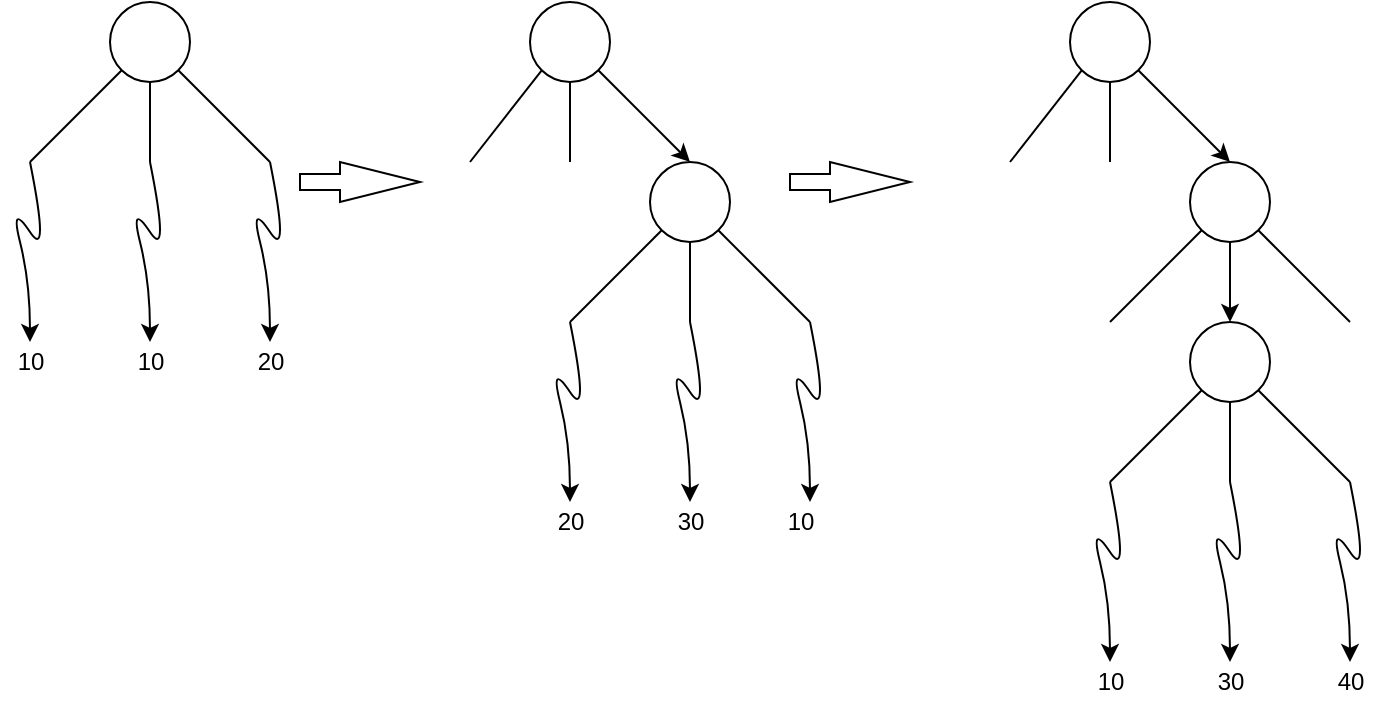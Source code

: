 <mxfile version="14.6.13" type="device"><diagram id="ohp5AnPO2nllxXxqhBKD" name="Page-1"><mxGraphModel dx="1535" dy="788" grid="1" gridSize="10" guides="1" tooltips="1" connect="1" arrows="1" fold="1" page="1" pageScale="1" pageWidth="850" pageHeight="1100" math="0" shadow="0"><root><mxCell id="0"/><mxCell id="1" parent="0"/><mxCell id="QFV5Q9QzBzrUZVWHFWwD-1" value="" style="ellipse;whiteSpace=wrap;html=1;aspect=fixed;" vertex="1" parent="1"><mxGeometry x="120" y="80" width="40" height="40" as="geometry"/></mxCell><mxCell id="QFV5Q9QzBzrUZVWHFWwD-2" value="" style="endArrow=none;html=1;entryX=0;entryY=1;entryDx=0;entryDy=0;" edge="1" parent="1" target="QFV5Q9QzBzrUZVWHFWwD-1"><mxGeometry width="50" height="50" relative="1" as="geometry"><mxPoint x="80" y="160" as="sourcePoint"/><mxPoint x="550" y="310" as="targetPoint"/></mxGeometry></mxCell><mxCell id="QFV5Q9QzBzrUZVWHFWwD-3" value="" style="endArrow=none;html=1;entryX=0.5;entryY=1;entryDx=0;entryDy=0;" edge="1" parent="1" target="QFV5Q9QzBzrUZVWHFWwD-1"><mxGeometry width="50" height="50" relative="1" as="geometry"><mxPoint x="140" y="160" as="sourcePoint"/><mxPoint x="550" y="310" as="targetPoint"/></mxGeometry></mxCell><mxCell id="QFV5Q9QzBzrUZVWHFWwD-4" value="" style="endArrow=none;html=1;entryX=1;entryY=1;entryDx=0;entryDy=0;" edge="1" parent="1" target="QFV5Q9QzBzrUZVWHFWwD-1"><mxGeometry width="50" height="50" relative="1" as="geometry"><mxPoint x="200" y="160" as="sourcePoint"/><mxPoint x="550" y="310" as="targetPoint"/></mxGeometry></mxCell><mxCell id="QFV5Q9QzBzrUZVWHFWwD-5" value="" style="curved=1;endArrow=classic;html=1;" edge="1" parent="1"><mxGeometry width="50" height="50" relative="1" as="geometry"><mxPoint x="80" y="160" as="sourcePoint"/><mxPoint x="80" y="250" as="targetPoint"/><Array as="points"><mxPoint x="90" y="210"/><mxPoint x="70" y="180"/><mxPoint x="80" y="220"/></Array></mxGeometry></mxCell><mxCell id="QFV5Q9QzBzrUZVWHFWwD-6" value="" style="curved=1;endArrow=classic;html=1;" edge="1" parent="1"><mxGeometry width="50" height="50" relative="1" as="geometry"><mxPoint x="140" y="160" as="sourcePoint"/><mxPoint x="140" y="250" as="targetPoint"/><Array as="points"><mxPoint x="150" y="210"/><mxPoint x="130" y="180"/><mxPoint x="140" y="220"/></Array></mxGeometry></mxCell><mxCell id="QFV5Q9QzBzrUZVWHFWwD-7" value="" style="curved=1;endArrow=classic;html=1;" edge="1" parent="1"><mxGeometry width="50" height="50" relative="1" as="geometry"><mxPoint x="200" y="160" as="sourcePoint"/><mxPoint x="200" y="250" as="targetPoint"/><Array as="points"><mxPoint x="210" y="210"/><mxPoint x="190" y="180"/><mxPoint x="200" y="220"/></Array></mxGeometry></mxCell><mxCell id="QFV5Q9QzBzrUZVWHFWwD-8" value="10" style="text;html=1;align=center;verticalAlign=middle;resizable=0;points=[];autosize=1;strokeColor=none;" vertex="1" parent="1"><mxGeometry x="65" y="250" width="30" height="20" as="geometry"/></mxCell><mxCell id="QFV5Q9QzBzrUZVWHFWwD-9" value="10" style="text;html=1;align=center;verticalAlign=middle;resizable=0;points=[];autosize=1;strokeColor=none;" vertex="1" parent="1"><mxGeometry x="125" y="250" width="30" height="20" as="geometry"/></mxCell><mxCell id="QFV5Q9QzBzrUZVWHFWwD-10" value="20" style="text;html=1;align=center;verticalAlign=middle;resizable=0;points=[];autosize=1;strokeColor=none;" vertex="1" parent="1"><mxGeometry x="185" y="250" width="30" height="20" as="geometry"/></mxCell><mxCell id="QFV5Q9QzBzrUZVWHFWwD-12" value="" style="ellipse;whiteSpace=wrap;html=1;aspect=fixed;" vertex="1" parent="1"><mxGeometry x="330" y="80" width="40" height="40" as="geometry"/></mxCell><mxCell id="QFV5Q9QzBzrUZVWHFWwD-13" value="" style="endArrow=none;html=1;entryX=0;entryY=1;entryDx=0;entryDy=0;" edge="1" parent="1" target="QFV5Q9QzBzrUZVWHFWwD-12"><mxGeometry width="50" height="50" relative="1" as="geometry"><mxPoint x="300" y="160" as="sourcePoint"/><mxPoint x="740" y="310" as="targetPoint"/></mxGeometry></mxCell><mxCell id="QFV5Q9QzBzrUZVWHFWwD-14" value="" style="endArrow=none;html=1;entryX=0.5;entryY=1;entryDx=0;entryDy=0;" edge="1" parent="1" target="QFV5Q9QzBzrUZVWHFWwD-12"><mxGeometry width="50" height="50" relative="1" as="geometry"><mxPoint x="350" y="160" as="sourcePoint"/><mxPoint x="760" y="310" as="targetPoint"/></mxGeometry></mxCell><mxCell id="QFV5Q9QzBzrUZVWHFWwD-16" value="" style="endArrow=classic;html=1;exitX=1;exitY=1;exitDx=0;exitDy=0;" edge="1" parent="1" source="QFV5Q9QzBzrUZVWHFWwD-12"><mxGeometry width="50" height="50" relative="1" as="geometry"><mxPoint x="470" y="290" as="sourcePoint"/><mxPoint x="410" y="160" as="targetPoint"/></mxGeometry></mxCell><mxCell id="QFV5Q9QzBzrUZVWHFWwD-21" value="" style="ellipse;whiteSpace=wrap;html=1;aspect=fixed;" vertex="1" parent="1"><mxGeometry x="390" y="160" width="40" height="40" as="geometry"/></mxCell><mxCell id="QFV5Q9QzBzrUZVWHFWwD-22" value="" style="endArrow=none;html=1;entryX=0;entryY=1;entryDx=0;entryDy=0;" edge="1" parent="1" target="QFV5Q9QzBzrUZVWHFWwD-21"><mxGeometry width="50" height="50" relative="1" as="geometry"><mxPoint x="350" y="240" as="sourcePoint"/><mxPoint x="820" y="390" as="targetPoint"/></mxGeometry></mxCell><mxCell id="QFV5Q9QzBzrUZVWHFWwD-23" value="" style="endArrow=none;html=1;entryX=0.5;entryY=1;entryDx=0;entryDy=0;" edge="1" parent="1" target="QFV5Q9QzBzrUZVWHFWwD-21"><mxGeometry width="50" height="50" relative="1" as="geometry"><mxPoint x="410" y="240" as="sourcePoint"/><mxPoint x="820" y="390" as="targetPoint"/></mxGeometry></mxCell><mxCell id="QFV5Q9QzBzrUZVWHFWwD-24" value="" style="endArrow=none;html=1;entryX=1;entryY=1;entryDx=0;entryDy=0;" edge="1" parent="1" target="QFV5Q9QzBzrUZVWHFWwD-21"><mxGeometry width="50" height="50" relative="1" as="geometry"><mxPoint x="470" y="240" as="sourcePoint"/><mxPoint x="820" y="390" as="targetPoint"/></mxGeometry></mxCell><mxCell id="QFV5Q9QzBzrUZVWHFWwD-25" value="" style="curved=1;endArrow=classic;html=1;" edge="1" parent="1"><mxGeometry width="50" height="50" relative="1" as="geometry"><mxPoint x="350" y="240" as="sourcePoint"/><mxPoint x="350" y="330" as="targetPoint"/><Array as="points"><mxPoint x="360" y="290"/><mxPoint x="340" y="260"/><mxPoint x="350" y="300"/></Array></mxGeometry></mxCell><mxCell id="QFV5Q9QzBzrUZVWHFWwD-26" value="" style="curved=1;endArrow=classic;html=1;" edge="1" parent="1"><mxGeometry width="50" height="50" relative="1" as="geometry"><mxPoint x="410" y="240" as="sourcePoint"/><mxPoint x="410" y="330" as="targetPoint"/><Array as="points"><mxPoint x="420" y="290"/><mxPoint x="400" y="260"/><mxPoint x="410" y="300"/></Array></mxGeometry></mxCell><mxCell id="QFV5Q9QzBzrUZVWHFWwD-27" value="" style="curved=1;endArrow=classic;html=1;" edge="1" parent="1"><mxGeometry width="50" height="50" relative="1" as="geometry"><mxPoint x="470" y="240" as="sourcePoint"/><mxPoint x="470" y="330" as="targetPoint"/><Array as="points"><mxPoint x="480" y="290"/><mxPoint x="460" y="260"/><mxPoint x="470" y="300"/></Array></mxGeometry></mxCell><mxCell id="QFV5Q9QzBzrUZVWHFWwD-28" value="20" style="text;html=1;align=center;verticalAlign=middle;resizable=0;points=[];autosize=1;strokeColor=none;" vertex="1" parent="1"><mxGeometry x="335" y="330" width="30" height="20" as="geometry"/></mxCell><mxCell id="QFV5Q9QzBzrUZVWHFWwD-29" value="30" style="text;html=1;align=center;verticalAlign=middle;resizable=0;points=[];autosize=1;strokeColor=none;" vertex="1" parent="1"><mxGeometry x="395" y="330" width="30" height="20" as="geometry"/></mxCell><mxCell id="QFV5Q9QzBzrUZVWHFWwD-30" value="10" style="text;html=1;align=center;verticalAlign=middle;resizable=0;points=[];autosize=1;strokeColor=none;" vertex="1" parent="1"><mxGeometry x="450" y="330" width="30" height="20" as="geometry"/></mxCell><mxCell id="QFV5Q9QzBzrUZVWHFWwD-31" value="" style="html=1;shadow=0;dashed=0;align=center;verticalAlign=middle;shape=mxgraph.arrows2.arrow;dy=0.6;dx=40;notch=0;" vertex="1" parent="1"><mxGeometry x="215" y="160" width="60" height="20" as="geometry"/></mxCell><mxCell id="QFV5Q9QzBzrUZVWHFWwD-32" value="" style="html=1;shadow=0;dashed=0;align=center;verticalAlign=middle;shape=mxgraph.arrows2.arrow;dy=0.6;dx=40;notch=0;" vertex="1" parent="1"><mxGeometry x="460" y="160" width="60" height="20" as="geometry"/></mxCell><mxCell id="QFV5Q9QzBzrUZVWHFWwD-33" value="" style="ellipse;whiteSpace=wrap;html=1;aspect=fixed;" vertex="1" parent="1"><mxGeometry x="600" y="80" width="40" height="40" as="geometry"/></mxCell><mxCell id="QFV5Q9QzBzrUZVWHFWwD-34" value="" style="endArrow=none;html=1;entryX=0;entryY=1;entryDx=0;entryDy=0;" edge="1" parent="1" target="QFV5Q9QzBzrUZVWHFWwD-33"><mxGeometry width="50" height="50" relative="1" as="geometry"><mxPoint x="570" y="160" as="sourcePoint"/><mxPoint x="1010" y="310" as="targetPoint"/></mxGeometry></mxCell><mxCell id="QFV5Q9QzBzrUZVWHFWwD-35" value="" style="endArrow=none;html=1;entryX=0.5;entryY=1;entryDx=0;entryDy=0;" edge="1" parent="1" target="QFV5Q9QzBzrUZVWHFWwD-33"><mxGeometry width="50" height="50" relative="1" as="geometry"><mxPoint x="620" y="160" as="sourcePoint"/><mxPoint x="1030" y="310" as="targetPoint"/></mxGeometry></mxCell><mxCell id="QFV5Q9QzBzrUZVWHFWwD-36" value="" style="endArrow=classic;html=1;exitX=1;exitY=1;exitDx=0;exitDy=0;" edge="1" parent="1" source="QFV5Q9QzBzrUZVWHFWwD-33"><mxGeometry width="50" height="50" relative="1" as="geometry"><mxPoint x="740" y="290" as="sourcePoint"/><mxPoint x="680" y="160" as="targetPoint"/></mxGeometry></mxCell><mxCell id="QFV5Q9QzBzrUZVWHFWwD-37" value="" style="ellipse;whiteSpace=wrap;html=1;aspect=fixed;" vertex="1" parent="1"><mxGeometry x="660" y="160" width="40" height="40" as="geometry"/></mxCell><mxCell id="QFV5Q9QzBzrUZVWHFWwD-38" value="" style="endArrow=none;html=1;entryX=0;entryY=1;entryDx=0;entryDy=0;" edge="1" parent="1" target="QFV5Q9QzBzrUZVWHFWwD-37"><mxGeometry width="50" height="50" relative="1" as="geometry"><mxPoint x="620" y="240" as="sourcePoint"/><mxPoint x="1090" y="390" as="targetPoint"/></mxGeometry></mxCell><mxCell id="QFV5Q9QzBzrUZVWHFWwD-40" value="" style="endArrow=none;html=1;entryX=1;entryY=1;entryDx=0;entryDy=0;" edge="1" parent="1" target="QFV5Q9QzBzrUZVWHFWwD-37"><mxGeometry width="50" height="50" relative="1" as="geometry"><mxPoint x="740" y="240" as="sourcePoint"/><mxPoint x="1090" y="390" as="targetPoint"/></mxGeometry></mxCell><mxCell id="QFV5Q9QzBzrUZVWHFWwD-41" value="" style="endArrow=classic;html=1;exitX=0.5;exitY=1;exitDx=0;exitDy=0;" edge="1" parent="1" source="QFV5Q9QzBzrUZVWHFWwD-37"><mxGeometry width="50" height="50" relative="1" as="geometry"><mxPoint x="500" y="290" as="sourcePoint"/><mxPoint x="680" y="240" as="targetPoint"/></mxGeometry></mxCell><mxCell id="QFV5Q9QzBzrUZVWHFWwD-42" value="" style="ellipse;whiteSpace=wrap;html=1;aspect=fixed;" vertex="1" parent="1"><mxGeometry x="660" y="240" width="40" height="40" as="geometry"/></mxCell><mxCell id="QFV5Q9QzBzrUZVWHFWwD-43" value="" style="endArrow=none;html=1;entryX=0;entryY=1;entryDx=0;entryDy=0;" edge="1" parent="1" target="QFV5Q9QzBzrUZVWHFWwD-42"><mxGeometry width="50" height="50" relative="1" as="geometry"><mxPoint x="620" y="320" as="sourcePoint"/><mxPoint x="1090" y="470" as="targetPoint"/></mxGeometry></mxCell><mxCell id="QFV5Q9QzBzrUZVWHFWwD-44" value="" style="endArrow=none;html=1;entryX=0.5;entryY=1;entryDx=0;entryDy=0;" edge="1" parent="1" target="QFV5Q9QzBzrUZVWHFWwD-42"><mxGeometry width="50" height="50" relative="1" as="geometry"><mxPoint x="680" y="320" as="sourcePoint"/><mxPoint x="1090" y="470" as="targetPoint"/></mxGeometry></mxCell><mxCell id="QFV5Q9QzBzrUZVWHFWwD-45" value="" style="endArrow=none;html=1;entryX=1;entryY=1;entryDx=0;entryDy=0;" edge="1" parent="1" target="QFV5Q9QzBzrUZVWHFWwD-42"><mxGeometry width="50" height="50" relative="1" as="geometry"><mxPoint x="740" y="320" as="sourcePoint"/><mxPoint x="1090" y="470" as="targetPoint"/></mxGeometry></mxCell><mxCell id="QFV5Q9QzBzrUZVWHFWwD-46" value="" style="curved=1;endArrow=classic;html=1;" edge="1" parent="1"><mxGeometry width="50" height="50" relative="1" as="geometry"><mxPoint x="620" y="320" as="sourcePoint"/><mxPoint x="620" y="410" as="targetPoint"/><Array as="points"><mxPoint x="630" y="370"/><mxPoint x="610" y="340"/><mxPoint x="620" y="380"/></Array></mxGeometry></mxCell><mxCell id="QFV5Q9QzBzrUZVWHFWwD-47" value="" style="curved=1;endArrow=classic;html=1;" edge="1" parent="1"><mxGeometry width="50" height="50" relative="1" as="geometry"><mxPoint x="680" y="320" as="sourcePoint"/><mxPoint x="680" y="410" as="targetPoint"/><Array as="points"><mxPoint x="690" y="370"/><mxPoint x="670" y="340"/><mxPoint x="680" y="380"/></Array></mxGeometry></mxCell><mxCell id="QFV5Q9QzBzrUZVWHFWwD-48" value="" style="curved=1;endArrow=classic;html=1;" edge="1" parent="1"><mxGeometry width="50" height="50" relative="1" as="geometry"><mxPoint x="740" y="320" as="sourcePoint"/><mxPoint x="740" y="410" as="targetPoint"/><Array as="points"><mxPoint x="750" y="370"/><mxPoint x="730" y="340"/><mxPoint x="740" y="380"/></Array></mxGeometry></mxCell><mxCell id="QFV5Q9QzBzrUZVWHFWwD-49" value="10" style="text;html=1;align=center;verticalAlign=middle;resizable=0;points=[];autosize=1;strokeColor=none;" vertex="1" parent="1"><mxGeometry x="605" y="410" width="30" height="20" as="geometry"/></mxCell><mxCell id="QFV5Q9QzBzrUZVWHFWwD-50" value="30" style="text;html=1;align=center;verticalAlign=middle;resizable=0;points=[];autosize=1;strokeColor=none;" vertex="1" parent="1"><mxGeometry x="665" y="410" width="30" height="20" as="geometry"/></mxCell><mxCell id="QFV5Q9QzBzrUZVWHFWwD-51" value="40" style="text;html=1;align=center;verticalAlign=middle;resizable=0;points=[];autosize=1;strokeColor=none;" vertex="1" parent="1"><mxGeometry x="725" y="410" width="30" height="20" as="geometry"/></mxCell></root></mxGraphModel></diagram></mxfile>